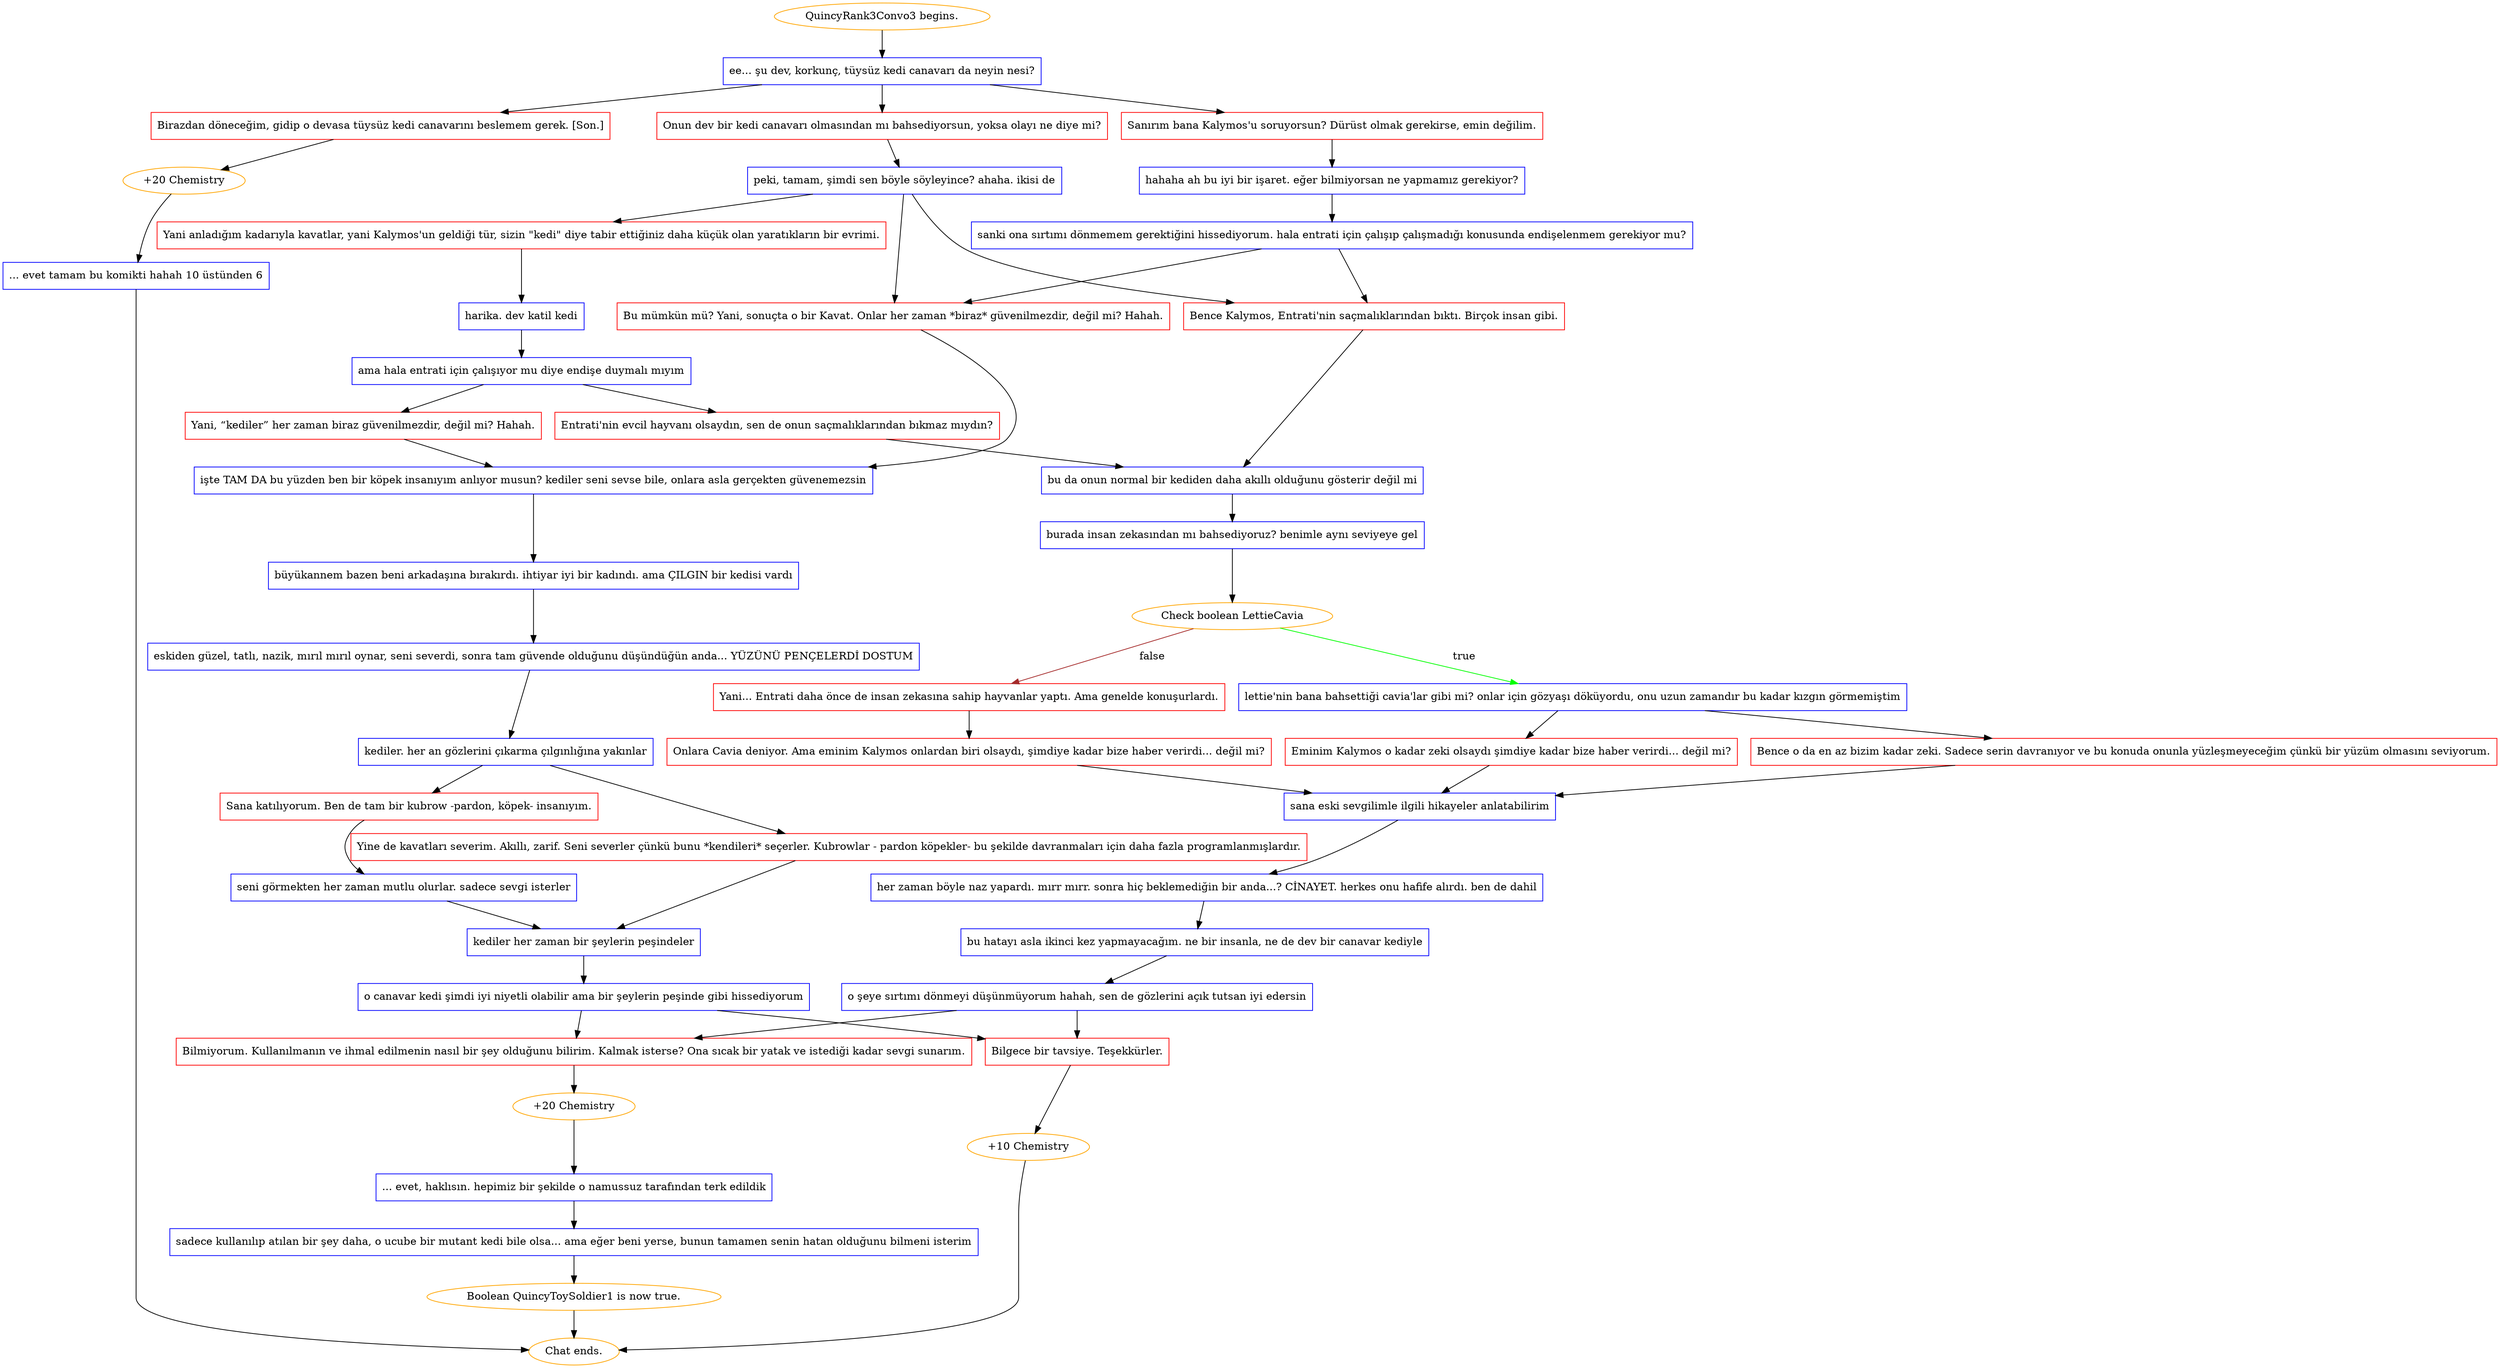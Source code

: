 digraph {
	"QuincyRank3Convo3 begins." [color=orange];
		"QuincyRank3Convo3 begins." -> j3361592218;
	j3361592218 [label="ee... şu dev, korkunç, tüysüz kedi canavarı da neyin nesi?",shape=box,color=blue];
		j3361592218 -> j71117399;
		j3361592218 -> j3114586874;
		j3361592218 -> j1924935835;
	j71117399 [label="Sanırım bana Kalymos'u soruyorsun? Dürüst olmak gerekirse, emin değilim.",shape=box,color=red];
		j71117399 -> j4201532656;
	j3114586874 [label="Onun dev bir kedi canavarı olmasından mı bahsediyorsun, yoksa olayı ne diye mi?",shape=box,color=red];
		j3114586874 -> j2538172420;
	j1924935835 [label="Birazdan döneceğim, gidip o devasa tüysüz kedi canavarını beslemem gerek. [Son.]",shape=box,color=red];
		j1924935835 -> j3988119975;
	j4201532656 [label="hahaha ah bu iyi bir işaret. eğer bilmiyorsan ne yapmamız gerekiyor?",shape=box,color=blue];
		j4201532656 -> j2405537994;
	j2538172420 [label="peki, tamam, şimdi sen böyle söyleyince? ahaha. ikisi de",shape=box,color=blue];
		j2538172420 -> j4058905171;
		j2538172420 -> j3013426778;
		j2538172420 -> j3638241671;
	j3988119975 [label="+20 Chemistry",color=orange];
		j3988119975 -> j1289877745;
	j2405537994 [label="sanki ona sırtımı dönmemem gerektiğini hissediyorum. hala entrati için çalışıp çalışmadığı konusunda endişelenmem gerekiyor mu?",shape=box,color=blue];
		j2405537994 -> j3638241671;
		j2405537994 -> j3013426778;
	j4058905171 [label="Yani anladığım kadarıyla kavatlar, yani Kalymos'un geldiği tür, sizin \"kedi\" diye tabir ettiğiniz daha küçük olan yaratıkların bir evrimi.",shape=box,color=red];
		j4058905171 -> j122392155;
	j3013426778 [label="Bence Kalymos, Entrati'nin saçmalıklarından bıktı. Birçok insan gibi.",shape=box,color=red];
		j3013426778 -> j3496800765;
	j3638241671 [label="Bu mümkün mü? Yani, sonuçta o bir Kavat. Onlar her zaman *biraz* güvenilmezdir, değil mi? Hahah.",shape=box,color=red];
		j3638241671 -> j3854214457;
	j1289877745 [label="... evet tamam bu komikti hahah 10 üstünden 6",shape=box,color=blue];
		j1289877745 -> "Chat ends.";
	j122392155 [label="harika. dev katil kedi",shape=box,color=blue];
		j122392155 -> j1495928011;
	j3496800765 [label="bu da onun normal bir kediden daha akıllı olduğunu gösterir değil mi",shape=box,color=blue];
		j3496800765 -> j3831648569;
	j3854214457 [label="işte TAM DA bu yüzden ben bir köpek insanıyım anlıyor musun? kediler seni sevse bile, onlara asla gerçekten güvenemezsin",shape=box,color=blue];
		j3854214457 -> j3999789417;
	"Chat ends." [color=orange];
	j1495928011 [label="ama hala entrati için çalışıyor mu diye endişe duymalı mıyım",shape=box,color=blue];
		j1495928011 -> j1168951812;
		j1495928011 -> j3788234860;
	j3831648569 [label="burada insan zekasından mı bahsediyoruz? benimle aynı seviyeye gel",shape=box,color=blue];
		j3831648569 -> j86583382;
	j3999789417 [label="büyükannem bazen beni arkadaşına bırakırdı. ihtiyar iyi bir kadındı. ama ÇILGIN bir kedisi vardı",shape=box,color=blue];
		j3999789417 -> j3097256712;
	j1168951812 [label="Yani, “kediler” her zaman biraz güvenilmezdir, değil mi? Hahah.",shape=box,color=red];
		j1168951812 -> j3854214457;
	j3788234860 [label="Entrati'nin evcil hayvanı olsaydın, sen de onun saçmalıklarından bıkmaz mıydın?",shape=box,color=red];
		j3788234860 -> j3496800765;
	j86583382 [label="Check boolean LettieCavia",color=orange];
		j86583382 -> j2092079366 [label=true,color=green];
		j86583382 -> j1746084611 [label=false,color=brown];
	j3097256712 [label="eskiden güzel, tatlı, nazik, mırıl mırıl oynar, seni severdi, sonra tam güvende olduğunu düşündüğün anda... YÜZÜNÜ PENÇELERDİ DOSTUM",shape=box,color=blue];
		j3097256712 -> j3872872789;
	j2092079366 [label="lettie'nin bana bahsettiği cavia'lar gibi mi? onlar için gözyaşı döküyordu, onu uzun zamandır bu kadar kızgın görmemiştim",shape=box,color=blue];
		j2092079366 -> j351427501;
		j2092079366 -> j2450334866;
	j1746084611 [label="Yani... Entrati daha önce de insan zekasına sahip hayvanlar yaptı. Ama genelde konuşurlardı.",shape=box,color=red];
		j1746084611 -> j2969145120;
	j3872872789 [label="kediler. her an gözlerini çıkarma çılgınlığına yakınlar",shape=box,color=blue];
		j3872872789 -> j37836637;
		j3872872789 -> j656700204;
	j351427501 [label="Bence o da en az bizim kadar zeki. Sadece serin davranıyor ve bu konuda onunla yüzleşmeyeceğim çünkü bir yüzüm olmasını seviyorum.",shape=box,color=red];
		j351427501 -> j2871273100;
	j2450334866 [label="Eminim Kalymos o kadar zeki olsaydı şimdiye kadar bize haber verirdi... değil mi?",shape=box,color=red];
		j2450334866 -> j2871273100;
	j2969145120 [label="Onlara Cavia deniyor. Ama eminim Kalymos onlardan biri olsaydı, şimdiye kadar bize haber verirdi... değil mi?",shape=box,color=red];
		j2969145120 -> j2871273100;
	j37836637 [label="Yine de kavatları severim. Akıllı, zarif. Seni severler çünkü bunu *kendileri* seçerler. Kubrowlar - pardon köpekler- bu şekilde davranmaları için daha fazla programlanmışlardır.",shape=box,color=red];
		j37836637 -> j2508442188;
	j656700204 [label="Sana katılıyorum. Ben de tam bir kubrow -pardon, köpek- insanıyım.",shape=box,color=red];
		j656700204 -> j915720738;
	j2871273100 [label="sana eski sevgilimle ilgili hikayeler anlatabilirim",shape=box,color=blue];
		j2871273100 -> j1821872636;
	j2508442188 [label="kediler her zaman bir şeylerin peşindeler",shape=box,color=blue];
		j2508442188 -> j747168878;
	j915720738 [label="seni görmekten her zaman mutlu olurlar. sadece sevgi isterler",shape=box,color=blue];
		j915720738 -> j2508442188;
	j1821872636 [label="her zaman böyle naz yapardı. mırr mırr. sonra hiç beklemediğin bir anda...? CİNAYET. herkes onu hafife alırdı. ben de dahil",shape=box,color=blue];
		j1821872636 -> j4293592725;
	j747168878 [label="o canavar kedi şimdi iyi niyetli olabilir ama bir şeylerin peşinde gibi hissediyorum",shape=box,color=blue];
		j747168878 -> j3282147824;
		j747168878 -> j2029548193;
	j4293592725 [label="bu hatayı asla ikinci kez yapmayacağım. ne bir insanla, ne de dev bir canavar kediyle",shape=box,color=blue];
		j4293592725 -> j3817062220;
	j3282147824 [label="Bilmiyorum. Kullanılmanın ve ihmal edilmenin nasıl bir şey olduğunu bilirim. Kalmak isterse? Ona sıcak bir yatak ve istediği kadar sevgi sunarım.",shape=box,color=red];
		j3282147824 -> j3037711979;
	j2029548193 [label="Bilgece bir tavsiye. Teşekkürler.",shape=box,color=red];
		j2029548193 -> j1933300832;
	j3817062220 [label="o şeye sırtımı dönmeyi düşünmüyorum hahah, sen de gözlerini açık tutsan iyi edersin",shape=box,color=blue];
		j3817062220 -> j3282147824;
		j3817062220 -> j2029548193;
	j3037711979 [label="+20 Chemistry",color=orange];
		j3037711979 -> j3965528579;
	j1933300832 [label="+10 Chemistry",color=orange];
		j1933300832 -> "Chat ends.";
	j3965528579 [label="... evet, haklısın. hepimiz bir şekilde o namussuz tarafından terk edildik",shape=box,color=blue];
		j3965528579 -> j138511419;
	j138511419 [label="sadece kullanılıp atılan bir şey daha, o ucube bir mutant kedi bile olsa... ama eğer beni yerse, bunun tamamen senin hatan olduğunu bilmeni isterim",shape=box,color=blue];
		j138511419 -> j1556831990;
	j1556831990 [label="Boolean QuincyToySoldier1 is now true.",color=orange];
		j1556831990 -> "Chat ends.";
}